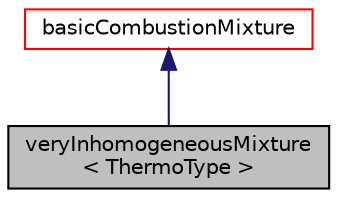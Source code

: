 digraph "veryInhomogeneousMixture&lt; ThermoType &gt;"
{
  bgcolor="transparent";
  edge [fontname="Helvetica",fontsize="10",labelfontname="Helvetica",labelfontsize="10"];
  node [fontname="Helvetica",fontsize="10",shape=record];
  Node1 [label="veryInhomogeneousMixture\l\< ThermoType \>",height=0.2,width=0.4,color="black", fillcolor="grey75", style="filled" fontcolor="black"];
  Node2 -> Node1 [dir="back",color="midnightblue",fontsize="10",style="solid",fontname="Helvetica"];
  Node2 [label="basicCombustionMixture",height=0.2,width=0.4,color="red",URL="$classFoam_1_1basicCombustionMixture.html",tooltip="Specialization of the basicSpecieMixture for combustion. "];
}
